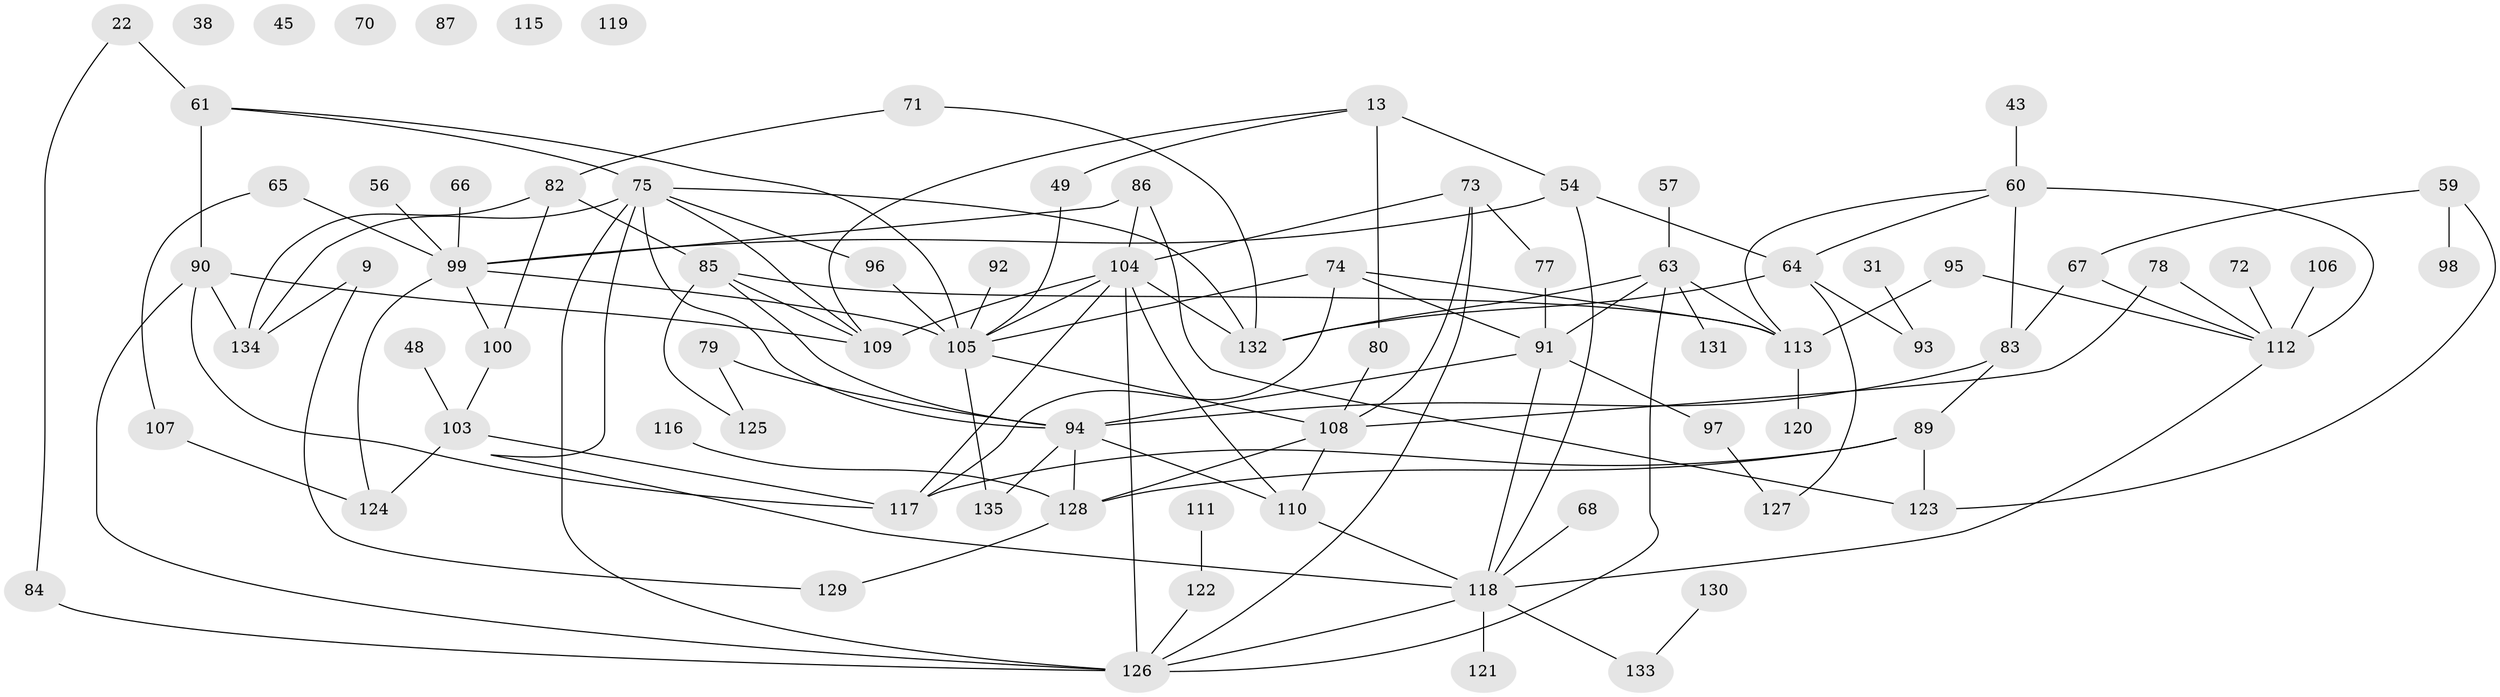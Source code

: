 // original degree distribution, {3: 0.2518518518518518, 5: 0.1037037037037037, 1: 0.2, 2: 0.2074074074074074, 7: 0.007407407407407408, 4: 0.14074074074074075, 8: 0.007407407407407408, 0: 0.044444444444444446, 6: 0.037037037037037035}
// Generated by graph-tools (version 1.1) at 2025/42/03/04/25 21:42:31]
// undirected, 81 vertices, 125 edges
graph export_dot {
graph [start="1"]
  node [color=gray90,style=filled];
  9;
  13;
  22;
  31;
  38;
  43;
  45;
  48;
  49;
  54;
  56;
  57;
  59;
  60;
  61;
  63;
  64 [super="+41"];
  65;
  66;
  67;
  68;
  70;
  71 [super="+46"];
  72;
  73;
  74;
  75 [super="+24"];
  77;
  78;
  79;
  80;
  82;
  83 [super="+34"];
  84 [super="+8"];
  85 [super="+15"];
  86;
  87;
  89 [super="+26"];
  90 [super="+76"];
  91 [super="+23+35+55+50"];
  92;
  93;
  94 [super="+37+6+58"];
  95 [super="+30"];
  96;
  97;
  98;
  99 [super="+7+5+19+33+27+81"];
  100;
  103;
  104 [super="+47"];
  105 [super="+88"];
  106;
  107;
  108 [super="+101"];
  109 [super="+51+69"];
  110 [super="+36"];
  111;
  112 [super="+17"];
  113 [super="+10"];
  115;
  116;
  117 [super="+2"];
  118 [super="+44"];
  119;
  120;
  121;
  122;
  123;
  124;
  125;
  126 [super="+62+114"];
  127;
  128 [super="+39"];
  129;
  130;
  131;
  132 [super="+102"];
  133;
  134;
  135;
  9 -- 129;
  9 -- 134;
  13 -- 49;
  13 -- 54;
  13 -- 80;
  13 -- 109;
  22 -- 61;
  22 -- 84;
  31 -- 93;
  43 -- 60;
  48 -- 103;
  49 -- 105;
  54 -- 118;
  54 -- 64;
  54 -- 99;
  56 -- 99;
  57 -- 63;
  59 -- 67;
  59 -- 98;
  59 -- 123;
  60 -- 112 [weight=2];
  60 -- 113;
  60 -- 83;
  60 -- 64;
  61 -- 90 [weight=2];
  61 -- 105;
  61 -- 75;
  63 -- 131;
  63 -- 113;
  63 -- 91;
  63 -- 132;
  63 -- 126;
  64 -- 93;
  64 -- 132;
  64 -- 127;
  65 -- 107;
  65 -- 99;
  66 -- 99;
  67 -- 112;
  67 -- 83;
  68 -- 118;
  71 -- 82;
  71 -- 132;
  72 -- 112;
  73 -- 77;
  73 -- 108;
  73 -- 104;
  73 -- 126;
  74 -- 117;
  74 -- 113;
  74 -- 105;
  74 -- 91;
  75 -- 118 [weight=2];
  75 -- 134;
  75 -- 96;
  75 -- 132 [weight=2];
  75 -- 94;
  75 -- 126 [weight=2];
  75 -- 109 [weight=2];
  77 -- 91;
  78 -- 108 [weight=2];
  78 -- 112;
  79 -- 125;
  79 -- 94;
  80 -- 108 [weight=2];
  82 -- 100;
  82 -- 134;
  82 -- 85;
  83 -- 89;
  83 -- 94;
  84 -- 126;
  85 -- 113;
  85 -- 125;
  85 -- 94;
  85 -- 109;
  86 -- 123;
  86 -- 104;
  86 -- 99;
  89 -- 128;
  89 -- 117;
  89 -- 123;
  90 -- 134;
  90 -- 117;
  90 -- 109;
  90 -- 126;
  91 -- 118;
  91 -- 94;
  91 -- 97;
  92 -- 105;
  94 -- 128;
  94 -- 135;
  94 -- 110;
  95 -- 112;
  95 -- 113;
  96 -- 105;
  97 -- 127;
  99 -- 124;
  99 -- 100;
  99 -- 105;
  100 -- 103;
  103 -- 124;
  103 -- 117;
  104 -- 105;
  104 -- 109;
  104 -- 110;
  104 -- 117;
  104 -- 132;
  104 -- 126;
  105 -- 108 [weight=2];
  105 -- 135;
  106 -- 112;
  107 -- 124;
  108 -- 110;
  108 -- 128;
  110 -- 118;
  111 -- 122;
  112 -- 118;
  113 -- 120;
  116 -- 128;
  118 -- 133;
  118 -- 121;
  118 -- 126;
  122 -- 126;
  128 -- 129;
  130 -- 133;
}
